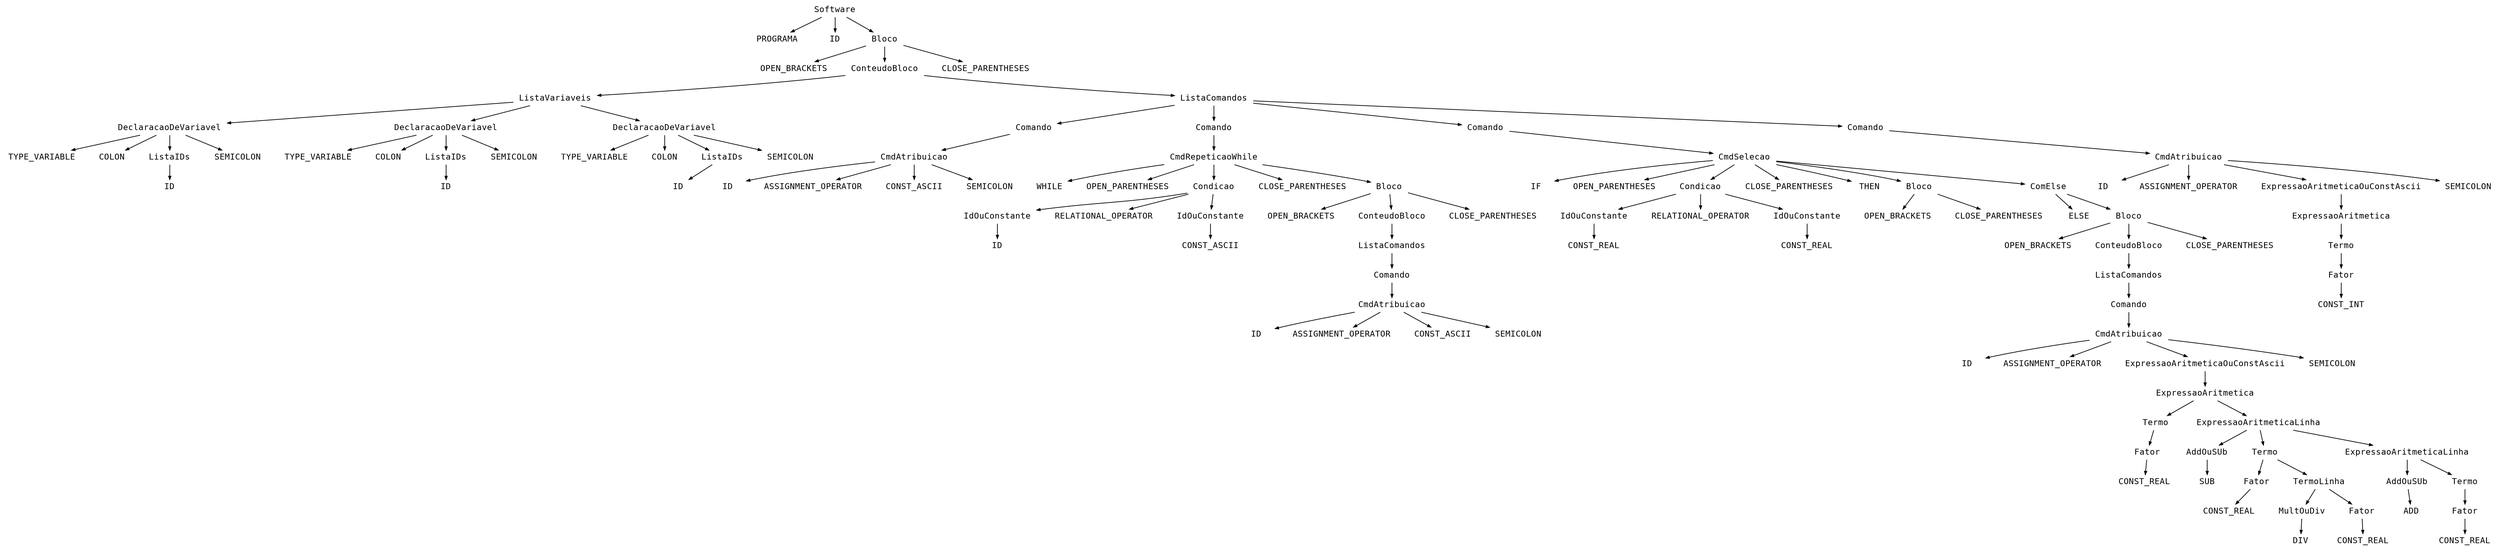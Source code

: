 digraph astgraph {
  node [shape=none, fontsize=12, fontname="Courier", height=.1];
  ranksep=.3;
  edge [arrowsize=.5]
node140703411904128 [label="Software"]
node140703411904224 [label="PROGRAMA"]
  node140703411904128 -> node140703411904224
node140703411904320 [label="ID"]
  node140703411904128 -> node140703411904320
node140703411903840 [label="Bloco"]
  node140703411904128 -> node140703411903840
node140703411903936 [label="OPEN_BRACKETS"]
  node140703411903840 -> node140703411903936
node140703411866832 [label="ConteudoBloco"]
  node140703411903840 -> node140703411866832
node140703411904032 [label="CLOSE_PARENTHESES"]
  node140703411903840 -> node140703411904032
node140703411740624 [label="ListaVariaveis"]
  node140703411866832 -> node140703411740624
node140703411811904 [label="ListaComandos"]
  node140703411866832 -> node140703411811904
node140703411739568 [label="DeclaracaoDeVariavel"]
  node140703411740624 -> node140703411739568
node140703411739520 [label="DeclaracaoDeVariavel"]
  node140703411740624 -> node140703411739520
node140703411738368 [label="DeclaracaoDeVariavel"]
  node140703411740624 -> node140703411738368
node140703411810992 [label="Comando"]
  node140703411811904 -> node140703411810992
node140703411811952 [label="Comando"]
  node140703411811904 -> node140703411811952
node140703411897248 [label="Comando"]
  node140703411811904 -> node140703411897248
node140703411902880 [label="Comando"]
  node140703411811904 -> node140703411902880
node140703411740480 [label="TYPE_VARIABLE"]
  node140703411739568 -> node140703411740480
node140703411740336 [label="COLON"]
  node140703411739568 -> node140703411740336
node140703411739280 [label="ListaIDs"]
  node140703411739568 -> node140703411739280
node140703411740240 [label="SEMICOLON"]
  node140703411739568 -> node140703411740240
node140703411739760 [label="TYPE_VARIABLE"]
  node140703411739520 -> node140703411739760
node140703411739376 [label="COLON"]
  node140703411739520 -> node140703411739376
node140703411740528 [label="ListaIDs"]
  node140703411739520 -> node140703411740528
node140703411739952 [label="SEMICOLON"]
  node140703411739520 -> node140703411739952
node140703411812816 [label="TYPE_VARIABLE"]
  node140703411738368 -> node140703411812816
node140703411811280 [label="COLON"]
  node140703411738368 -> node140703411811280
node140703411740048 [label="ListaIDs"]
  node140703411738368 -> node140703411740048
node140703411810896 [label="SEMICOLON"]
  node140703411738368 -> node140703411810896
node140703411812000 [label="CmdAtribuicao"]
  node140703411810992 -> node140703411812000
node140703411898112 [label="CmdRepeticaoWhile"]
  node140703411811952 -> node140703411898112
node140703411902400 [label="CmdSelecao"]
  node140703411897248 -> node140703411902400
node140703411903456 [label="CmdAtribuicao"]
  node140703411902880 -> node140703411903456
node140703411739184 [label="ID"]
  node140703411739280 -> node140703411739184
node140703411740144 [label="ID"]
  node140703411740528 -> node140703411740144
node140703411739856 [label="ID"]
  node140703411740048 -> node140703411739856
node140703411813152 [label="ID"]
  node140703411812000 -> node140703411813152
node140703411811760 [label="ASSIGNMENT_OPERATOR"]
  node140703411812000 -> node140703411811760
node140703411811088 [label="CONST_ASCII"]
  node140703411812000 -> node140703411811088
node140703411811808 [label="SEMICOLON"]
  node140703411812000 -> node140703411811808
node140703411897632 [label="WHILE"]
  node140703411898112 -> node140703411897632
node140703411897728 [label="OPEN_PARENTHESES"]
  node140703411898112 -> node140703411897728
node140703411812480 [label="Condicao"]
  node140703411898112 -> node140703411812480
node140703411897152 [label="CLOSE_PARENTHESES"]
  node140703411898112 -> node140703411897152
node140703411898208 [label="Bloco"]
  node140703411898112 -> node140703411898208
node140703411902496 [label="IF"]
  node140703411902400 -> node140703411902496
node140703411902592 [label="OPEN_PARENTHESES"]
  node140703411902400 -> node140703411902592
node140703411896960 [label="Condicao"]
  node140703411902400 -> node140703411896960
node140703411902688 [label="CLOSE_PARENTHESES"]
  node140703411902400 -> node140703411902688
node140703411902784 [label="THEN"]
  node140703411902400 -> node140703411902784
node140703411896384 [label="Bloco"]
  node140703411902400 -> node140703411896384
node140703411902208 [label="ComElse"]
  node140703411902400 -> node140703411902208
node140703411903552 [label="ID"]
  node140703411903456 -> node140703411903552
node140703411903648 [label="ASSIGNMENT_OPERATOR"]
  node140703411903456 -> node140703411903648
node140703411903360 [label="ExpressaoAritmeticaOuConstAscii"]
  node140703411903456 -> node140703411903360
node140703411903744 [label="SEMICOLON"]
  node140703411903456 -> node140703411903744
node140703411812576 [label="IdOuConstante"]
  node140703411812480 -> node140703411812576
node140703411812528 [label="RELATIONAL_OPERATOR"]
  node140703411812480 -> node140703411812528
node140703411813584 [label="IdOuConstante"]
  node140703411812480 -> node140703411813584
node140703411898256 [label="OPEN_BRACKETS"]
  node140703411898208 -> node140703411898256
node140703411812720 [label="ConteudoBloco"]
  node140703411898208 -> node140703411812720
node140703411898016 [label="CLOSE_PARENTHESES"]
  node140703411898208 -> node140703411898016
node140703411897344 [label="IdOuConstante"]
  node140703411896960 -> node140703411897344
node140703411896768 [label="RELATIONAL_OPERATOR"]
  node140703411896960 -> node140703411896768
node140703411897536 [label="IdOuConstante"]
  node140703411896960 -> node140703411897536
node140703411896480 [label="OPEN_BRACKETS"]
  node140703411896384 -> node140703411896480
node140703411896576 [label="CLOSE_PARENTHESES"]
  node140703411896384 -> node140703411896576
node140703411902304 [label="ELSE"]
  node140703411902208 -> node140703411902304
node140703411901920 [label="Bloco"]
  node140703411902208 -> node140703411901920
node140703411903264 [label="ExpressaoAritmetica"]
  node140703411903360 -> node140703411903264
node140703411812624 [label="ID"]
  node140703411812576 -> node140703411812624
node140703411812672 [label="CONST_ASCII"]
  node140703411813584 -> node140703411812672
node140703411811664 [label="ListaComandos"]
  node140703411812720 -> node140703411811664
node140703411897440 [label="CONST_REAL"]
  node140703411897344 -> node140703411897440
node140703411896864 [label="CONST_REAL"]
  node140703411897536 -> node140703411896864
node140703411901968 [label="OPEN_BRACKETS"]
  node140703411901920 -> node140703411901968
node140703411896672 [label="ConteudoBloco"]
  node140703411901920 -> node140703411896672
node140703411902112 [label="CLOSE_PARENTHESES"]
  node140703411901920 -> node140703411902112
node140703411903168 [label="Termo"]
  node140703411903264 -> node140703411903168
node140703411814256 [label="Comando"]
  node140703411811664 -> node140703411814256
node140703411901824 [label="ListaComandos"]
  node140703411896672 -> node140703411901824
node140703411902976 [label="Fator"]
  node140703411903168 -> node140703411902976
node140703411813248 [label="CmdAtribuicao"]
  node140703411814256 -> node140703411813248
node140703411896720 [label="Comando"]
  node140703411901824 -> node140703411896720
node140703411903024 [label="CONST_INT"]
  node140703411902976 -> node140703411903024
node140703411812192 [label="ID"]
  node140703411813248 -> node140703411812192
node140703411812144 [label="ASSIGNMENT_OPERATOR"]
  node140703411813248 -> node140703411812144
node140703411812096 [label="CONST_ASCII"]
  node140703411813248 -> node140703411812096
node140703411811856 [label="SEMICOLON"]
  node140703411813248 -> node140703411811856
node140703411901440 [label="CmdAtribuicao"]
  node140703411896720 -> node140703411901440
node140703411901536 [label="ID"]
  node140703411901440 -> node140703411901536
node140703411901632 [label="ASSIGNMENT_OPERATOR"]
  node140703411901440 -> node140703411901632
node140703411901344 [label="ExpressaoAritmeticaOuConstAscii"]
  node140703411901440 -> node140703411901344
node140703411901728 [label="SEMICOLON"]
  node140703411901440 -> node140703411901728
node140703411901248 [label="ExpressaoAritmetica"]
  node140703411901344 -> node140703411901248
node140703411899408 [label="Termo"]
  node140703411901248 -> node140703411899408
node140703411901152 [label="ExpressaoAritmeticaLinha"]
  node140703411901248 -> node140703411901152
node140703411897824 [label="Fator"]
  node140703411899408 -> node140703411897824
node140703411899504 [label="AddOuSUb"]
  node140703411901152 -> node140703411899504
node140703411900480 [label="Termo"]
  node140703411901152 -> node140703411900480
node140703411901056 [label="ExpressaoAritmeticaLinha"]
  node140703411901152 -> node140703411901056
node140703411897872 [label="CONST_REAL"]
  node140703411897824 -> node140703411897872
node140703411899648 [label="SUB"]
  node140703411899504 -> node140703411899648
node140703411899744 [label="Fator"]
  node140703411900480 -> node140703411899744
node140703411900320 [label="TermoLinha"]
  node140703411900480 -> node140703411900320
node140703411900576 [label="AddOuSUb"]
  node140703411901056 -> node140703411900576
node140703411900960 [label="Termo"]
  node140703411901056 -> node140703411900960
node140703411899840 [label="CONST_REAL"]
  node140703411899744 -> node140703411899840
node140703411899936 [label="MultOuDiv"]
  node140703411900320 -> node140703411899936
node140703411900128 [label="Fator"]
  node140703411900320 -> node140703411900128
node140703411900672 [label="ADD"]
  node140703411900576 -> node140703411900672
node140703411900768 [label="Fator"]
  node140703411900960 -> node140703411900768
node140703411900032 [label="DIV"]
  node140703411899936 -> node140703411900032
node140703411900224 [label="CONST_REAL"]
  node140703411900128 -> node140703411900224
node140703411900864 [label="CONST_REAL"]
  node140703411900768 -> node140703411900864
}